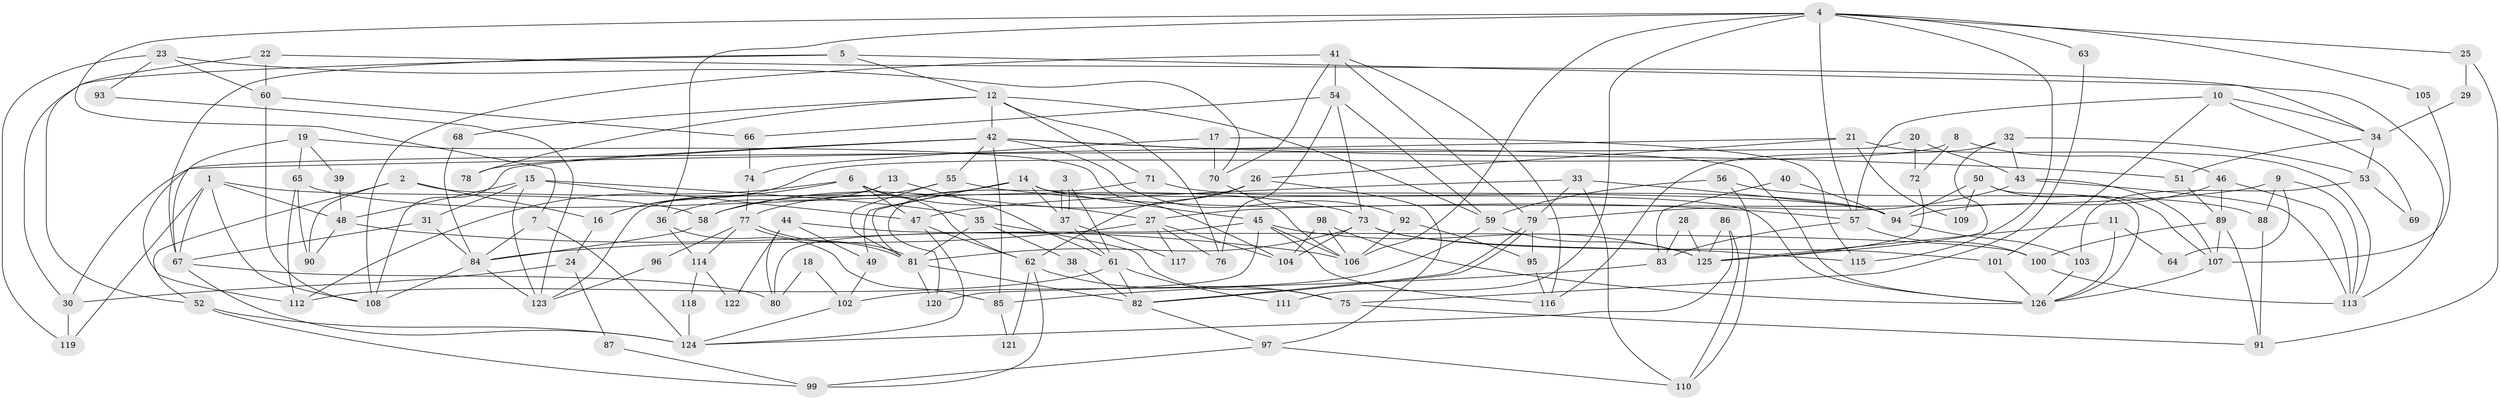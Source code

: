 // coarse degree distribution, {3: 0.11290322580645161, 6: 0.06451612903225806, 5: 0.1774193548387097, 7: 0.14516129032258066, 4: 0.27419354838709675, 9: 0.04838709677419355, 12: 0.03225806451612903, 8: 0.0967741935483871, 10: 0.03225806451612903, 2: 0.016129032258064516}
// Generated by graph-tools (version 1.1) at 2025/37/03/04/25 23:37:11]
// undirected, 126 vertices, 252 edges
graph export_dot {
  node [color=gray90,style=filled];
  1;
  2;
  3;
  4;
  5;
  6;
  7;
  8;
  9;
  10;
  11;
  12;
  13;
  14;
  15;
  16;
  17;
  18;
  19;
  20;
  21;
  22;
  23;
  24;
  25;
  26;
  27;
  28;
  29;
  30;
  31;
  32;
  33;
  34;
  35;
  36;
  37;
  38;
  39;
  40;
  41;
  42;
  43;
  44;
  45;
  46;
  47;
  48;
  49;
  50;
  51;
  52;
  53;
  54;
  55;
  56;
  57;
  58;
  59;
  60;
  61;
  62;
  63;
  64;
  65;
  66;
  67;
  68;
  69;
  70;
  71;
  72;
  73;
  74;
  75;
  76;
  77;
  78;
  79;
  80;
  81;
  82;
  83;
  84;
  85;
  86;
  87;
  88;
  89;
  90;
  91;
  92;
  93;
  94;
  95;
  96;
  97;
  98;
  99;
  100;
  101;
  102;
  103;
  104;
  105;
  106;
  107;
  108;
  109;
  110;
  111;
  112;
  113;
  114;
  115;
  116;
  117;
  118;
  119;
  120;
  121;
  122;
  123;
  124;
  125;
  126;
  1 -- 48;
  1 -- 67;
  1 -- 58;
  1 -- 108;
  1 -- 119;
  2 -- 90;
  2 -- 94;
  2 -- 16;
  2 -- 52;
  3 -- 61;
  3 -- 37;
  3 -- 37;
  4 -- 7;
  4 -- 57;
  4 -- 25;
  4 -- 36;
  4 -- 63;
  4 -- 105;
  4 -- 106;
  4 -- 111;
  4 -- 115;
  5 -- 67;
  5 -- 12;
  5 -- 30;
  5 -- 34;
  6 -- 62;
  6 -- 27;
  6 -- 16;
  6 -- 47;
  6 -- 112;
  7 -- 124;
  7 -- 84;
  8 -- 16;
  8 -- 46;
  8 -- 72;
  9 -- 113;
  9 -- 27;
  9 -- 64;
  9 -- 88;
  10 -- 34;
  10 -- 101;
  10 -- 57;
  10 -- 69;
  11 -- 125;
  11 -- 126;
  11 -- 64;
  12 -- 42;
  12 -- 76;
  12 -- 59;
  12 -- 68;
  12 -- 71;
  12 -- 78;
  13 -- 123;
  13 -- 61;
  13 -- 36;
  14 -- 45;
  14 -- 126;
  14 -- 37;
  14 -- 49;
  14 -- 77;
  14 -- 81;
  15 -- 35;
  15 -- 47;
  15 -- 31;
  15 -- 48;
  15 -- 123;
  16 -- 24;
  17 -- 115;
  17 -- 74;
  17 -- 70;
  18 -- 102;
  18 -- 80;
  19 -- 65;
  19 -- 67;
  19 -- 39;
  19 -- 104;
  20 -- 43;
  20 -- 72;
  20 -- 30;
  21 -- 112;
  21 -- 113;
  21 -- 26;
  21 -- 109;
  22 -- 113;
  22 -- 52;
  22 -- 60;
  23 -- 60;
  23 -- 119;
  23 -- 70;
  23 -- 93;
  24 -- 30;
  24 -- 87;
  25 -- 91;
  25 -- 29;
  26 -- 58;
  26 -- 62;
  26 -- 97;
  27 -- 104;
  27 -- 84;
  27 -- 76;
  27 -- 117;
  28 -- 125;
  28 -- 83;
  29 -- 34;
  30 -- 119;
  31 -- 84;
  31 -- 67;
  32 -- 125;
  32 -- 116;
  32 -- 43;
  32 -- 53;
  33 -- 47;
  33 -- 79;
  33 -- 94;
  33 -- 110;
  34 -- 53;
  34 -- 51;
  35 -- 75;
  35 -- 81;
  35 -- 38;
  36 -- 85;
  36 -- 114;
  37 -- 61;
  37 -- 117;
  38 -- 82;
  39 -- 48;
  40 -- 83;
  40 -- 94;
  41 -- 79;
  41 -- 70;
  41 -- 54;
  41 -- 108;
  41 -- 116;
  42 -- 92;
  42 -- 108;
  42 -- 51;
  42 -- 55;
  42 -- 78;
  42 -- 85;
  42 -- 126;
  43 -- 107;
  43 -- 79;
  43 -- 113;
  44 -- 100;
  44 -- 49;
  44 -- 80;
  44 -- 122;
  45 -- 106;
  45 -- 120;
  45 -- 80;
  45 -- 116;
  45 -- 125;
  46 -- 89;
  46 -- 113;
  46 -- 94;
  47 -- 124;
  47 -- 62;
  48 -- 106;
  48 -- 90;
  49 -- 102;
  50 -- 126;
  50 -- 94;
  50 -- 107;
  50 -- 109;
  51 -- 89;
  52 -- 99;
  52 -- 124;
  53 -- 103;
  53 -- 69;
  54 -- 59;
  54 -- 66;
  54 -- 73;
  54 -- 76;
  55 -- 81;
  55 -- 57;
  55 -- 58;
  56 -- 110;
  56 -- 59;
  56 -- 88;
  57 -- 83;
  57 -- 100;
  58 -- 84;
  59 -- 125;
  59 -- 102;
  60 -- 108;
  60 -- 66;
  61 -- 82;
  61 -- 111;
  61 -- 112;
  62 -- 75;
  62 -- 99;
  62 -- 121;
  63 -- 75;
  65 -- 73;
  65 -- 112;
  65 -- 90;
  66 -- 74;
  67 -- 80;
  67 -- 124;
  68 -- 84;
  70 -- 106;
  71 -- 94;
  71 -- 120;
  72 -- 125;
  73 -- 81;
  73 -- 101;
  73 -- 104;
  73 -- 115;
  74 -- 77;
  75 -- 91;
  77 -- 81;
  77 -- 81;
  77 -- 96;
  77 -- 114;
  79 -- 82;
  79 -- 82;
  79 -- 95;
  81 -- 82;
  81 -- 120;
  82 -- 97;
  83 -- 85;
  84 -- 108;
  84 -- 123;
  85 -- 121;
  86 -- 110;
  86 -- 124;
  86 -- 125;
  87 -- 99;
  88 -- 91;
  89 -- 107;
  89 -- 91;
  89 -- 100;
  92 -- 95;
  92 -- 106;
  93 -- 123;
  94 -- 103;
  95 -- 116;
  96 -- 123;
  97 -- 99;
  97 -- 110;
  98 -- 104;
  98 -- 106;
  98 -- 126;
  100 -- 113;
  101 -- 126;
  102 -- 124;
  103 -- 126;
  105 -- 107;
  107 -- 126;
  114 -- 118;
  114 -- 122;
  118 -- 124;
}
